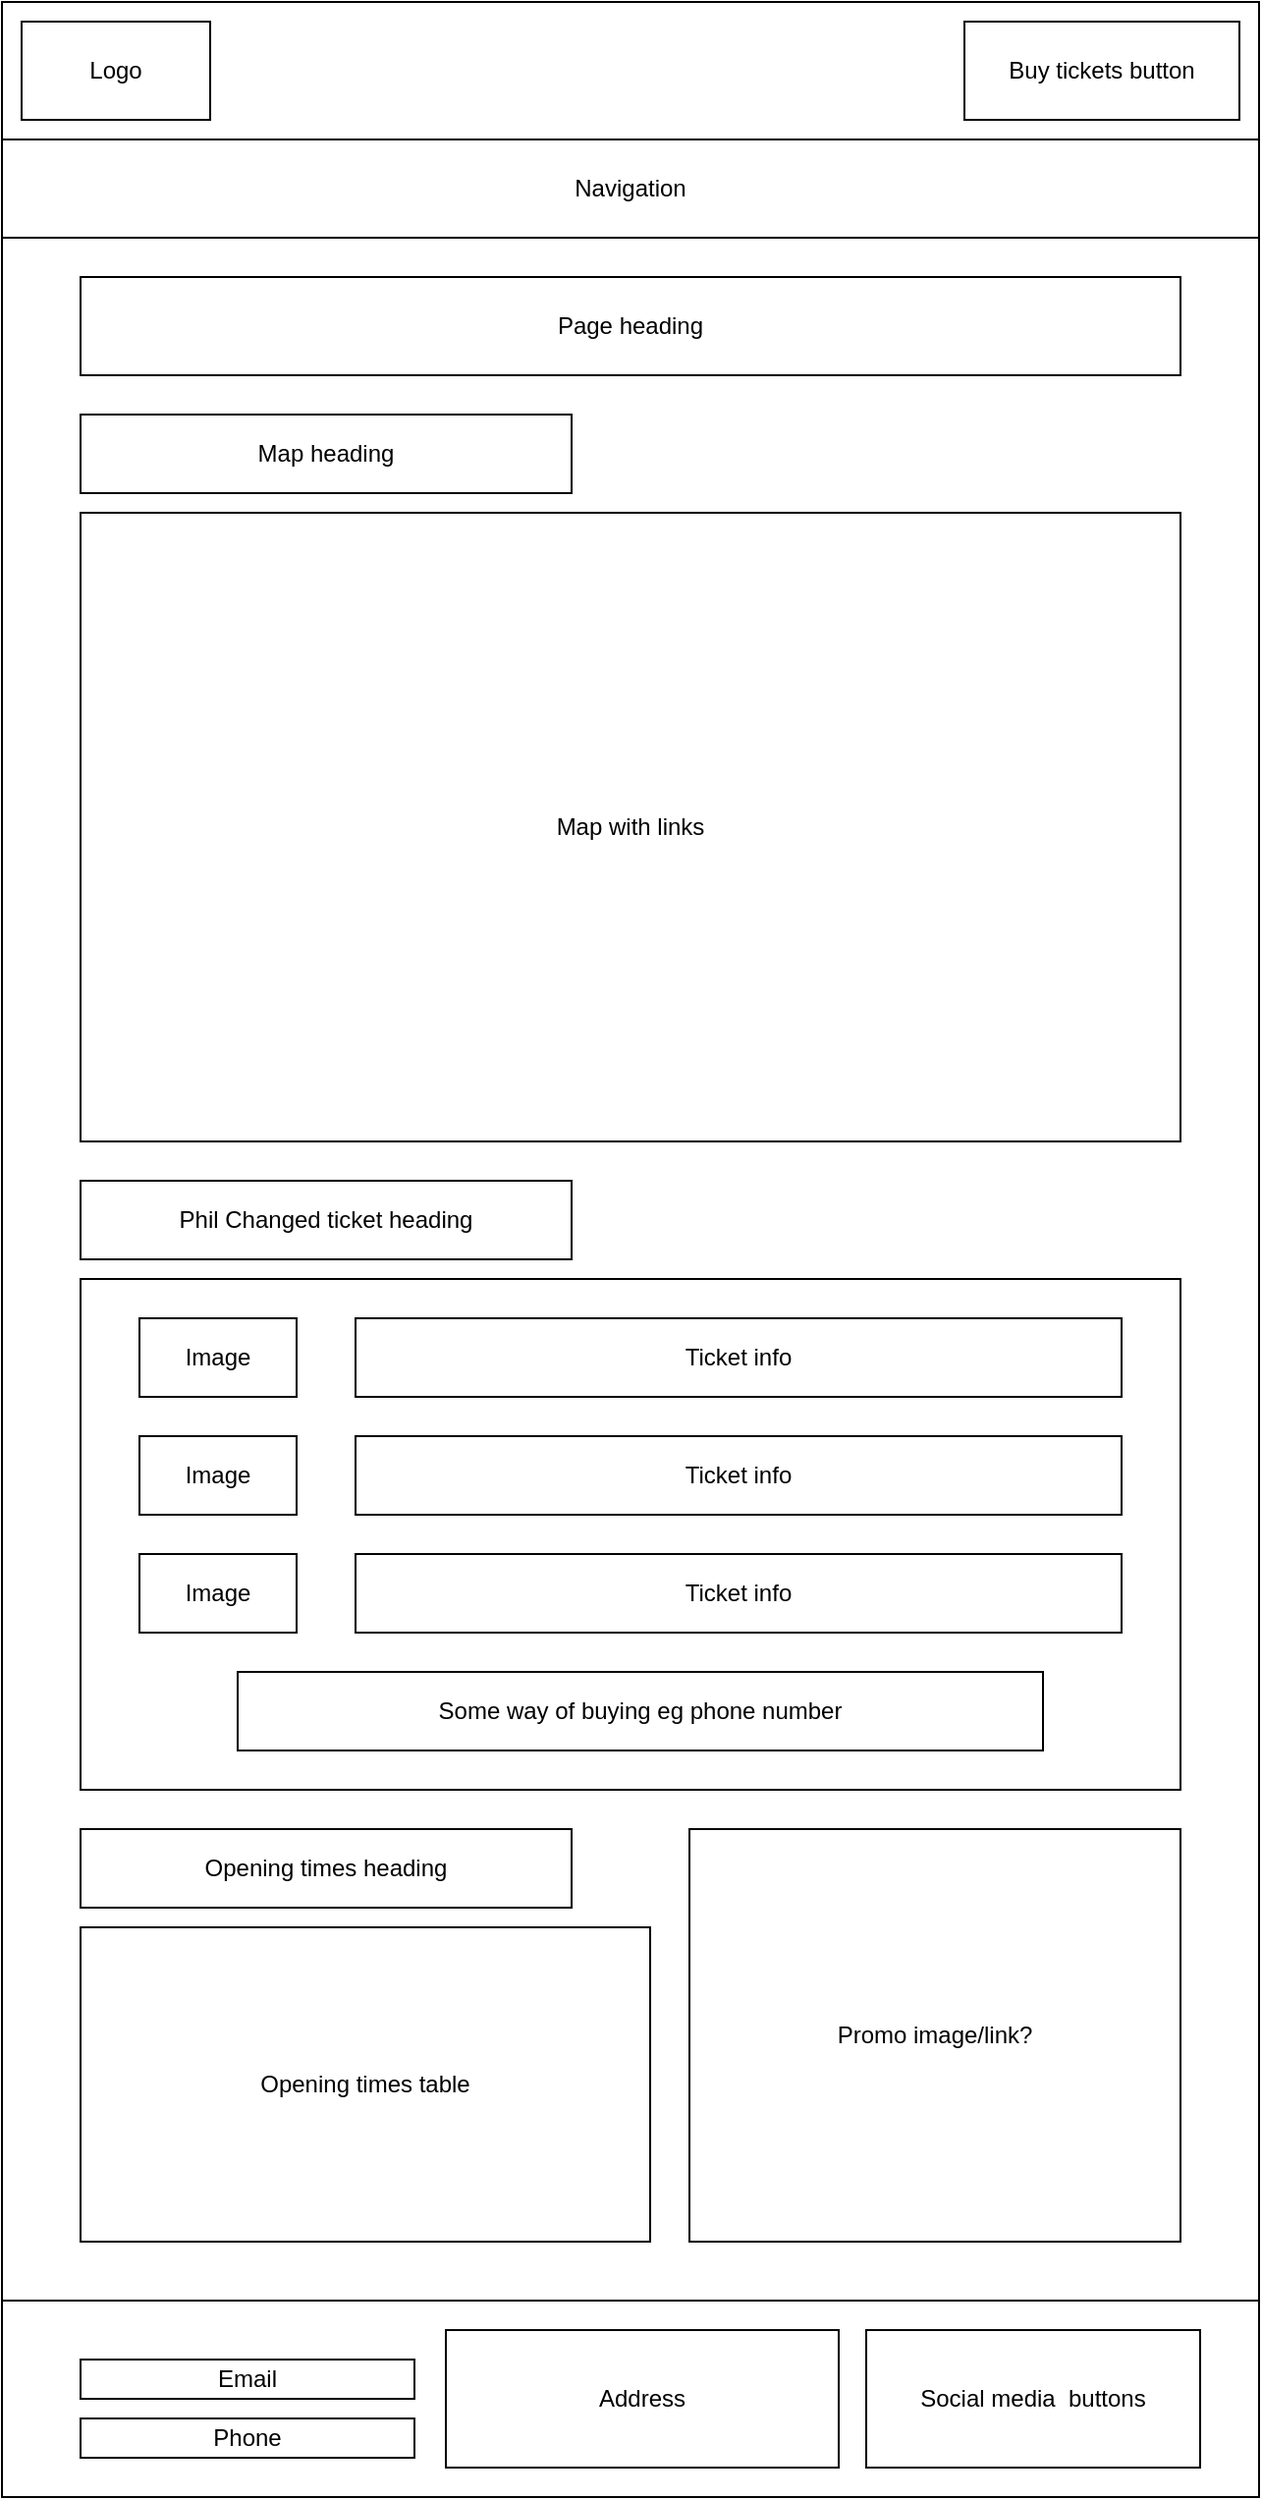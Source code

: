 <mxfile version="13.9.9" type="device"><diagram id="9Hw6Vr-7h3pMYh5VBa0q" name="Page-1"><mxGraphModel dx="1088" dy="968" grid="1" gridSize="10" guides="1" tooltips="1" connect="0" arrows="0" fold="1" page="1" pageScale="1" pageWidth="827" pageHeight="1500" math="0" shadow="0"><root><mxCell id="0"/><mxCell id="1" parent="0"/><mxCell id="IbGQemOW2Y28JKWkVA5o-4" value="" style="rounded=0;whiteSpace=wrap;html=1;" parent="1" vertex="1"><mxGeometry x="94" y="150" width="640" height="1050" as="geometry"/></mxCell><mxCell id="IbGQemOW2Y28JKWkVA5o-3" value="Page heading" style="rounded=0;whiteSpace=wrap;html=1;" parent="1" vertex="1"><mxGeometry x="134" y="170" width="560" height="50" as="geometry"/></mxCell><mxCell id="IbGQemOW2Y28JKWkVA5o-5" value="" style="rounded=0;whiteSpace=wrap;html=1;" parent="1" vertex="1"><mxGeometry x="94" y="1200" width="640" height="100" as="geometry"/></mxCell><mxCell id="IbGQemOW2Y28JKWkVA5o-24" value="Address" style="rounded=0;whiteSpace=wrap;html=1;" parent="1" vertex="1"><mxGeometry x="320" y="1215" width="200" height="70" as="geometry"/></mxCell><mxCell id="IbGQemOW2Y28JKWkVA5o-25" value="Email" style="rounded=0;whiteSpace=wrap;html=1;" parent="1" vertex="1"><mxGeometry x="134" y="1230" width="170" height="20" as="geometry"/></mxCell><mxCell id="IbGQemOW2Y28JKWkVA5o-26" value="Phone" style="rounded=0;whiteSpace=wrap;html=1;" parent="1" vertex="1"><mxGeometry x="134" y="1260" width="170" height="20" as="geometry"/></mxCell><mxCell id="KosM86OykD-GGUn84nff-3" value="Social media&amp;nbsp; buttons" style="rounded=0;whiteSpace=wrap;html=1;" parent="1" vertex="1"><mxGeometry x="534" y="1215" width="170" height="70" as="geometry"/></mxCell><mxCell id="ZPVpWKhxgH00Im1PIcdt-1" value="Map with links" style="rounded=0;whiteSpace=wrap;html=1;" parent="1" vertex="1"><mxGeometry x="134" y="290" width="560" height="320" as="geometry"/></mxCell><mxCell id="ZPVpWKhxgH00Im1PIcdt-2" value="Map heading" style="rounded=0;whiteSpace=wrap;html=1;" parent="1" vertex="1"><mxGeometry x="134" y="240" width="250" height="40" as="geometry"/></mxCell><mxCell id="ZPVpWKhxgH00Im1PIcdt-3" value="Phil Changed ticket heading" style="rounded=0;whiteSpace=wrap;html=1;" parent="1" vertex="1"><mxGeometry x="134" y="630" width="250" height="40" as="geometry"/></mxCell><mxCell id="ZPVpWKhxgH00Im1PIcdt-4" value="" style="rounded=0;whiteSpace=wrap;html=1;" parent="1" vertex="1"><mxGeometry x="134" y="680" width="560" height="260" as="geometry"/></mxCell><mxCell id="ZPVpWKhxgH00Im1PIcdt-5" value="Image" style="rounded=0;whiteSpace=wrap;html=1;" parent="1" vertex="1"><mxGeometry x="164" y="700" width="80" height="40" as="geometry"/></mxCell><mxCell id="ZPVpWKhxgH00Im1PIcdt-6" value="Image" style="rounded=0;whiteSpace=wrap;html=1;" parent="1" vertex="1"><mxGeometry x="164" y="760" width="80" height="40" as="geometry"/></mxCell><mxCell id="ZPVpWKhxgH00Im1PIcdt-7" value="Image" style="rounded=0;whiteSpace=wrap;html=1;" parent="1" vertex="1"><mxGeometry x="164" y="820" width="80" height="40" as="geometry"/></mxCell><mxCell id="ZPVpWKhxgH00Im1PIcdt-8" value="Ticket info" style="rounded=0;whiteSpace=wrap;html=1;" parent="1" vertex="1"><mxGeometry x="274" y="700" width="390" height="40" as="geometry"/></mxCell><mxCell id="ZPVpWKhxgH00Im1PIcdt-9" value="Ticket info" style="rounded=0;whiteSpace=wrap;html=1;" parent="1" vertex="1"><mxGeometry x="274" y="760" width="390" height="40" as="geometry"/></mxCell><mxCell id="ZPVpWKhxgH00Im1PIcdt-10" value="Ticket info" style="rounded=0;whiteSpace=wrap;html=1;" parent="1" vertex="1"><mxGeometry x="274" y="820" width="390" height="40" as="geometry"/></mxCell><mxCell id="ZPVpWKhxgH00Im1PIcdt-11" value="Some way of buying eg phone number" style="rounded=0;whiteSpace=wrap;html=1;" parent="1" vertex="1"><mxGeometry x="214" y="880" width="410" height="40" as="geometry"/></mxCell><mxCell id="ZPVpWKhxgH00Im1PIcdt-12" value="Opening times table" style="rounded=0;whiteSpace=wrap;html=1;" parent="1" vertex="1"><mxGeometry x="134" y="1010" width="290" height="160" as="geometry"/></mxCell><mxCell id="ZPVpWKhxgH00Im1PIcdt-13" value="Opening times heading" style="rounded=0;whiteSpace=wrap;html=1;" parent="1" vertex="1"><mxGeometry x="134" y="960" width="250" height="40" as="geometry"/></mxCell><mxCell id="ZPVpWKhxgH00Im1PIcdt-14" value="Promo image/link?" style="rounded=0;whiteSpace=wrap;html=1;" parent="1" vertex="1"><mxGeometry x="444" y="960" width="250" height="210" as="geometry"/></mxCell><mxCell id="GFB7XD_lrF9KcVLetmA--5" value="" style="rounded=0;whiteSpace=wrap;html=1;" parent="1" vertex="1"><mxGeometry x="94" y="30" width="640" height="70" as="geometry"/></mxCell><mxCell id="GFB7XD_lrF9KcVLetmA--6" value="Logo" style="rounded=0;whiteSpace=wrap;html=1;" parent="1" vertex="1"><mxGeometry x="104" y="40" width="96" height="50" as="geometry"/></mxCell><mxCell id="GFB7XD_lrF9KcVLetmA--7" value="Navigation" style="rounded=0;whiteSpace=wrap;html=1;" parent="1" vertex="1"><mxGeometry x="94" y="100" width="640" height="50" as="geometry"/></mxCell><mxCell id="GFB7XD_lrF9KcVLetmA--8" value="Buy tickets button" style="rounded=0;whiteSpace=wrap;html=1;" parent="1" vertex="1"><mxGeometry x="584" y="40" width="140" height="50" as="geometry"/></mxCell></root></mxGraphModel></diagram></mxfile>

